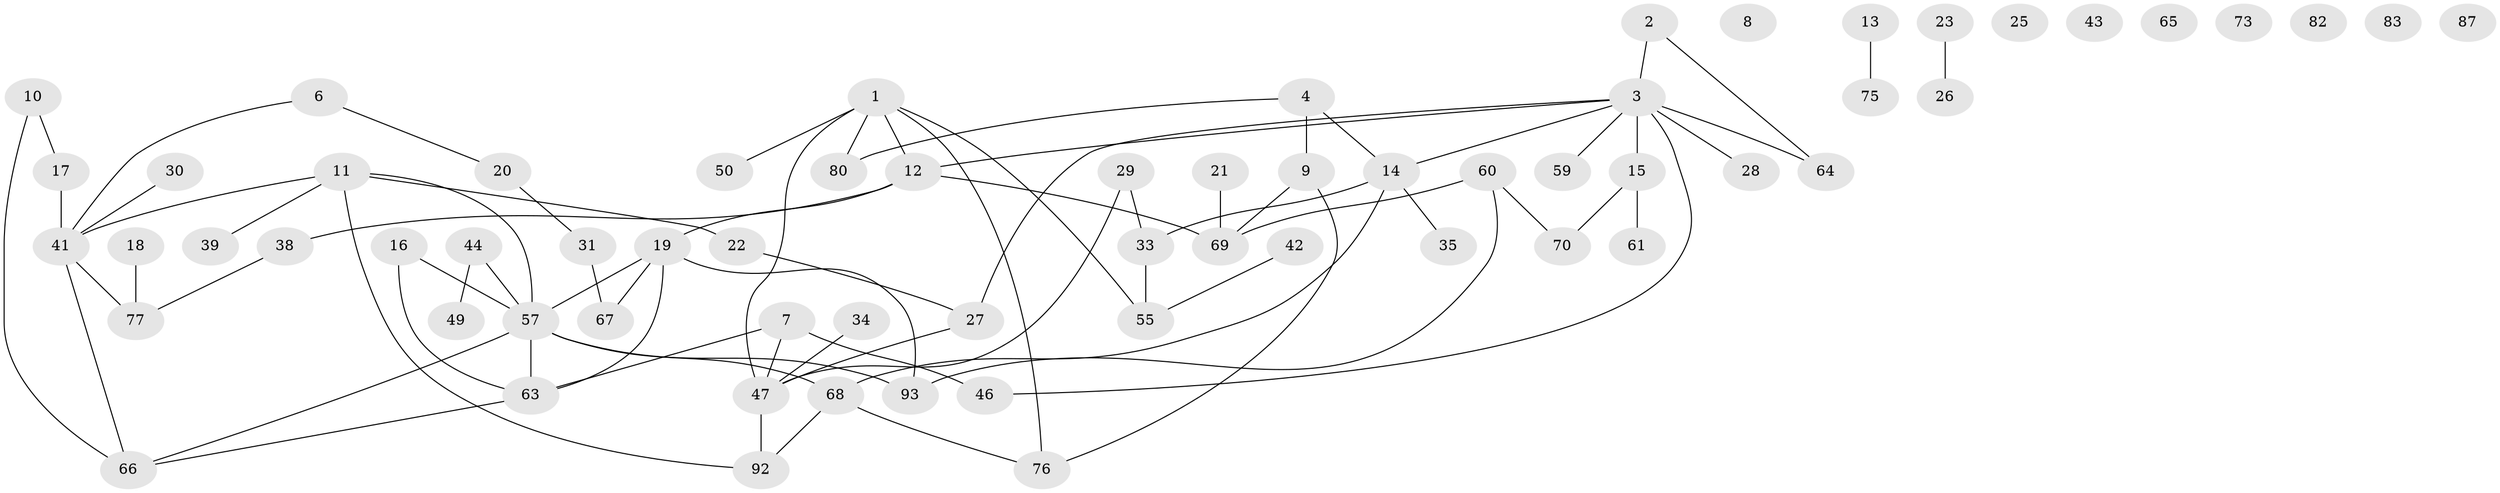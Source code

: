 // Generated by graph-tools (version 1.1) at 2025/23/03/03/25 07:23:26]
// undirected, 65 vertices, 78 edges
graph export_dot {
graph [start="1"]
  node [color=gray90,style=filled];
  1 [super="+32"];
  2 [super="+62"];
  3 [super="+56"];
  4 [super="+5"];
  6 [super="+94"];
  7;
  8;
  9 [super="+40"];
  10;
  11 [super="+48"];
  12 [super="+52"];
  13 [super="+86"];
  14 [super="+71"];
  15 [super="+51"];
  16 [super="+24"];
  17;
  18;
  19 [super="+37"];
  20 [super="+45"];
  21;
  22;
  23 [super="+36"];
  25;
  26;
  27 [super="+91"];
  28;
  29;
  30 [super="+74"];
  31 [super="+96"];
  33 [super="+53"];
  34;
  35;
  38;
  39;
  41 [super="+81"];
  42;
  43;
  44;
  46;
  47 [super="+79"];
  49 [super="+54"];
  50;
  55 [super="+95"];
  57 [super="+58"];
  59;
  60 [super="+85"];
  61;
  63 [super="+89"];
  64;
  65;
  66 [super="+78"];
  67;
  68;
  69 [super="+72"];
  70 [super="+90"];
  73;
  75;
  76;
  77 [super="+88"];
  80 [super="+84"];
  82;
  83;
  87;
  92;
  93;
  1 -- 12;
  1 -- 47;
  1 -- 55;
  1 -- 76;
  1 -- 50;
  1 -- 80;
  2 -- 3;
  2 -- 64;
  3 -- 46;
  3 -- 64;
  3 -- 59;
  3 -- 28;
  3 -- 14;
  3 -- 27;
  3 -- 12;
  3 -- 15;
  4 -- 14;
  4 -- 9;
  4 -- 80;
  6 -- 41;
  6 -- 20;
  7 -- 46;
  7 -- 63;
  7 -- 47;
  9 -- 76;
  9 -- 69;
  10 -- 17;
  10 -- 66;
  11 -- 22;
  11 -- 39;
  11 -- 41;
  11 -- 92;
  11 -- 57;
  12 -- 38;
  12 -- 69;
  12 -- 19;
  13 -- 75;
  14 -- 33;
  14 -- 35;
  14 -- 68;
  15 -- 61;
  15 -- 70;
  16 -- 57;
  16 -- 63;
  17 -- 41;
  18 -- 77;
  19 -- 93;
  19 -- 57;
  19 -- 67;
  19 -- 63;
  20 -- 31;
  21 -- 69;
  22 -- 27;
  23 -- 26;
  27 -- 47;
  29 -- 47;
  29 -- 33;
  30 -- 41;
  31 -- 67;
  33 -- 55;
  34 -- 47;
  38 -- 77;
  41 -- 66;
  41 -- 77;
  42 -- 55;
  44 -- 57;
  44 -- 49;
  47 -- 92;
  57 -- 68;
  57 -- 66;
  57 -- 93;
  57 -- 63;
  60 -- 93;
  60 -- 70;
  60 -- 69;
  63 -- 66;
  68 -- 76;
  68 -- 92;
}
